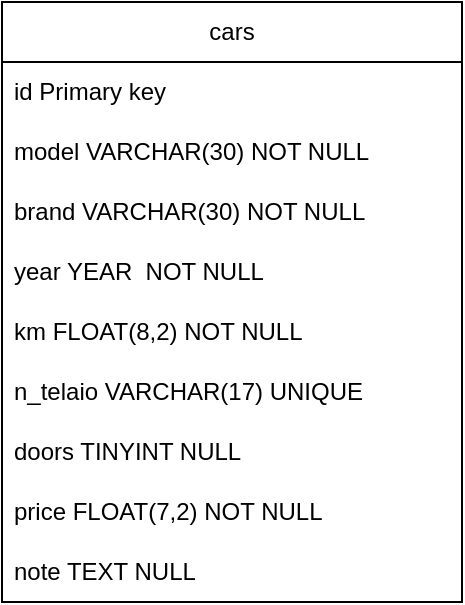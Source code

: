 <mxfile version="23.1.1" type="device">
  <diagram name="Pagina-1" id="71m-rrNvegoaIXNUsBu6">
    <mxGraphModel dx="1050" dy="522" grid="1" gridSize="10" guides="1" tooltips="1" connect="1" arrows="1" fold="1" page="1" pageScale="1" pageWidth="827" pageHeight="1169" math="0" shadow="0">
      <root>
        <mxCell id="0" />
        <mxCell id="1" parent="0" />
        <mxCell id="n3jYW_ybIF18U6MjBfA2-1" value="cars" style="swimlane;fontStyle=0;childLayout=stackLayout;horizontal=1;startSize=30;horizontalStack=0;resizeParent=1;resizeParentMax=0;resizeLast=0;collapsible=1;marginBottom=0;whiteSpace=wrap;html=1;" vertex="1" parent="1">
          <mxGeometry x="250" y="20" width="230" height="300" as="geometry" />
        </mxCell>
        <mxCell id="n3jYW_ybIF18U6MjBfA2-2" value="id Primary key" style="text;strokeColor=none;fillColor=none;align=left;verticalAlign=middle;spacingLeft=4;spacingRight=4;overflow=hidden;points=[[0,0.5],[1,0.5]];portConstraint=eastwest;rotatable=0;whiteSpace=wrap;html=1;" vertex="1" parent="n3jYW_ybIF18U6MjBfA2-1">
          <mxGeometry y="30" width="230" height="30" as="geometry" />
        </mxCell>
        <mxCell id="n3jYW_ybIF18U6MjBfA2-3" value="model VARCHAR(30) NOT NULL" style="text;strokeColor=none;fillColor=none;align=left;verticalAlign=middle;spacingLeft=4;spacingRight=4;overflow=hidden;points=[[0,0.5],[1,0.5]];portConstraint=eastwest;rotatable=0;whiteSpace=wrap;html=1;" vertex="1" parent="n3jYW_ybIF18U6MjBfA2-1">
          <mxGeometry y="60" width="230" height="30" as="geometry" />
        </mxCell>
        <mxCell id="n3jYW_ybIF18U6MjBfA2-4" value="brand VARCHAR(30) NOT NULL" style="text;strokeColor=none;fillColor=none;align=left;verticalAlign=middle;spacingLeft=4;spacingRight=4;overflow=hidden;points=[[0,0.5],[1,0.5]];portConstraint=eastwest;rotatable=0;whiteSpace=wrap;html=1;" vertex="1" parent="n3jYW_ybIF18U6MjBfA2-1">
          <mxGeometry y="90" width="230" height="30" as="geometry" />
        </mxCell>
        <mxCell id="n3jYW_ybIF18U6MjBfA2-5" value="year YEAR&amp;nbsp; NOT NULL" style="text;strokeColor=none;fillColor=none;align=left;verticalAlign=middle;spacingLeft=4;spacingRight=4;overflow=hidden;points=[[0,0.5],[1,0.5]];portConstraint=eastwest;rotatable=0;whiteSpace=wrap;html=1;" vertex="1" parent="n3jYW_ybIF18U6MjBfA2-1">
          <mxGeometry y="120" width="230" height="30" as="geometry" />
        </mxCell>
        <mxCell id="n3jYW_ybIF18U6MjBfA2-6" value="km FLOAT(8,2) NOT NULL" style="text;strokeColor=none;fillColor=none;align=left;verticalAlign=middle;spacingLeft=4;spacingRight=4;overflow=hidden;points=[[0,0.5],[1,0.5]];portConstraint=eastwest;rotatable=0;whiteSpace=wrap;html=1;" vertex="1" parent="n3jYW_ybIF18U6MjBfA2-1">
          <mxGeometry y="150" width="230" height="30" as="geometry" />
        </mxCell>
        <mxCell id="n3jYW_ybIF18U6MjBfA2-7" value="n_telaio VARCHAR(17) UNIQUE" style="text;strokeColor=none;fillColor=none;align=left;verticalAlign=middle;spacingLeft=4;spacingRight=4;overflow=hidden;points=[[0,0.5],[1,0.5]];portConstraint=eastwest;rotatable=0;whiteSpace=wrap;html=1;" vertex="1" parent="n3jYW_ybIF18U6MjBfA2-1">
          <mxGeometry y="180" width="230" height="30" as="geometry" />
        </mxCell>
        <mxCell id="n3jYW_ybIF18U6MjBfA2-8" value="doors TINYINT NULL" style="text;strokeColor=none;fillColor=none;align=left;verticalAlign=middle;spacingLeft=4;spacingRight=4;overflow=hidden;points=[[0,0.5],[1,0.5]];portConstraint=eastwest;rotatable=0;whiteSpace=wrap;html=1;" vertex="1" parent="n3jYW_ybIF18U6MjBfA2-1">
          <mxGeometry y="210" width="230" height="30" as="geometry" />
        </mxCell>
        <mxCell id="n3jYW_ybIF18U6MjBfA2-9" value="price FLOAT(7,2) NOT NULL" style="text;strokeColor=none;fillColor=none;align=left;verticalAlign=middle;spacingLeft=4;spacingRight=4;overflow=hidden;points=[[0,0.5],[1,0.5]];portConstraint=eastwest;rotatable=0;whiteSpace=wrap;html=1;" vertex="1" parent="n3jYW_ybIF18U6MjBfA2-1">
          <mxGeometry y="240" width="230" height="30" as="geometry" />
        </mxCell>
        <mxCell id="n3jYW_ybIF18U6MjBfA2-10" value="note TEXT NULL" style="text;strokeColor=none;fillColor=none;align=left;verticalAlign=middle;spacingLeft=4;spacingRight=4;overflow=hidden;points=[[0,0.5],[1,0.5]];portConstraint=eastwest;rotatable=0;whiteSpace=wrap;html=1;" vertex="1" parent="n3jYW_ybIF18U6MjBfA2-1">
          <mxGeometry y="270" width="230" height="30" as="geometry" />
        </mxCell>
      </root>
    </mxGraphModel>
  </diagram>
</mxfile>
